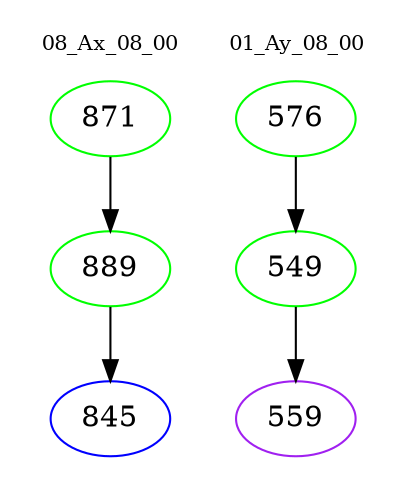 digraph{
subgraph cluster_0 {
color = white
label = "08_Ax_08_00";
fontsize=10;
T0_871 [label="871", color="green"]
T0_871 -> T0_889 [color="black"]
T0_889 [label="889", color="green"]
T0_889 -> T0_845 [color="black"]
T0_845 [label="845", color="blue"]
}
subgraph cluster_1 {
color = white
label = "01_Ay_08_00";
fontsize=10;
T1_576 [label="576", color="green"]
T1_576 -> T1_549 [color="black"]
T1_549 [label="549", color="green"]
T1_549 -> T1_559 [color="black"]
T1_559 [label="559", color="purple"]
}
}
